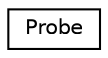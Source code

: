 digraph "Graphical Class Hierarchy"
{
  edge [fontname="Helvetica",fontsize="10",labelfontname="Helvetica",labelfontsize="10"];
  node [fontname="Helvetica",fontsize="10",shape=record];
  rankdir="LR";
  Node0 [label="Probe",height=0.2,width=0.4,color="black", fillcolor="white", style="filled",URL="$classz3py_1_1_probe.html"];
}
